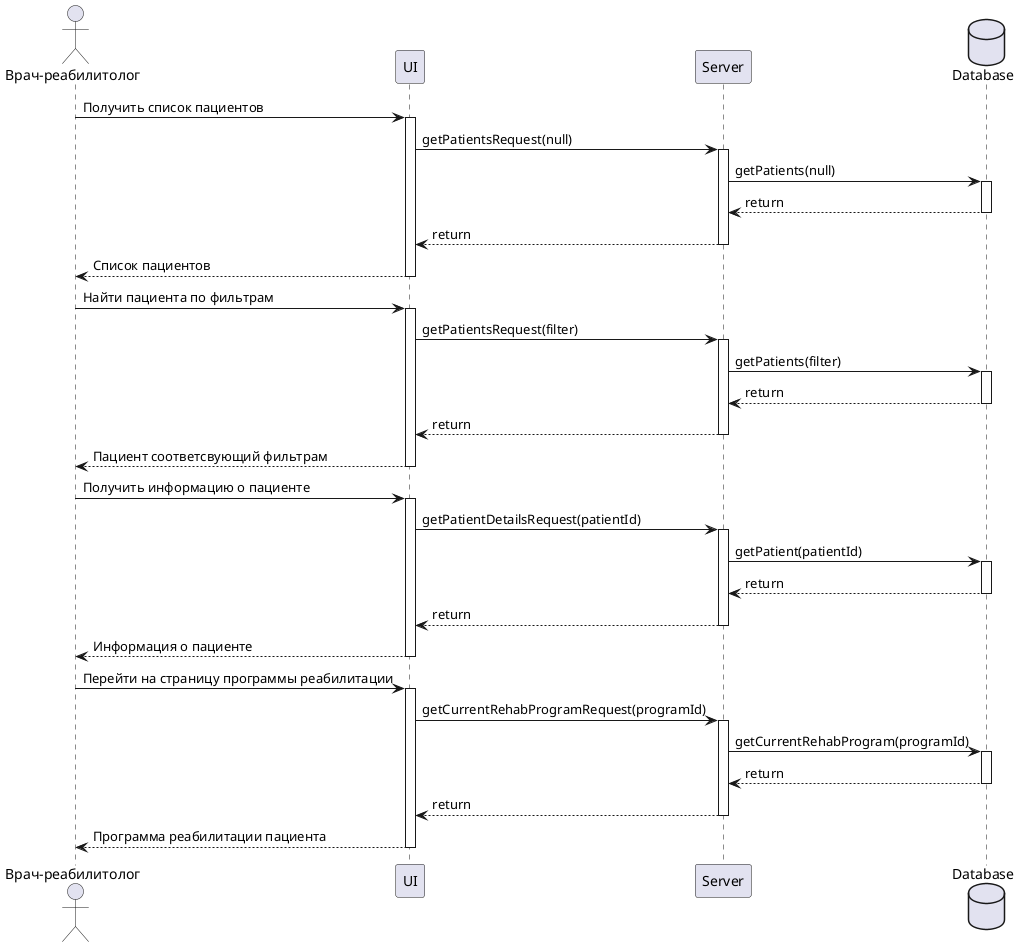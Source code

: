 @startuml
'https://plantuml.com/sequence-diagram

'autonumber

actor "Врач-реабилитолог" as vrach
participant UI as ui
participant Server as s
database Database as db

vrach -> ui: Получить список пациентов
activate ui
ui -> s: getPatientsRequest(null)
activate s
s -> db: getPatients(null)
activate db
db --> s: return
deactivate db
s --> ui: return
deactivate s
ui --> vrach: Список пациентов
deactivate ui
vrach -> ui: Найти пациента по фильтрам
activate ui
ui -> s: getPatientsRequest(filter)
activate s
s -> db: getPatients(filter)
activate db
db --> s: return
deactivate db
s --> ui: return
deactivate s
ui --> vrach: Пациент соответсвующий фильтрам
deactivate ui
vrach -> ui: Получить информацию о пациенте
activate ui
ui -> s: getPatientDetailsRequest(patientId)
activate s
s -> db: getPatient(patientId)
activate db
db --> s: return
deactivate db
s --> ui: return
deactivate s
ui --> vrach: Информация о пациенте
deactivate ui
vrach -> ui: Перейти на страницу программы реабилитации
activate ui
ui -> s: getCurrentRehabProgramRequest(programId)
activate s
s -> db: getCurrentRehabProgram(programId)
activate db
db --> s: return
deactivate db
s --> ui: return
deactivate s
ui --> vrach: Программа реабилитации пациента
deactivate ui
@enduml